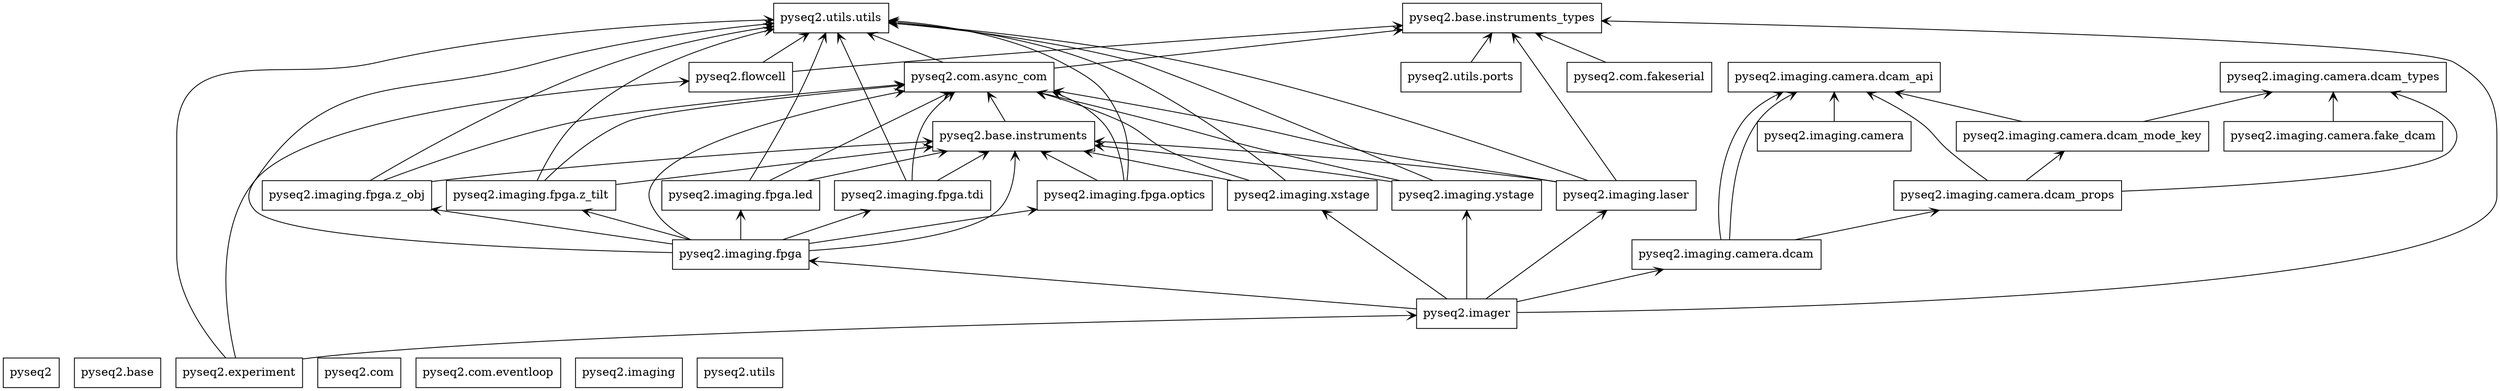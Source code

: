 digraph "packages" {
rankdir=BT
charset="utf-8"
"pyseq2" [color="black", label="pyseq2", shape="box", style="solid"];
"pyseq2.base" [color="black", label="pyseq2.base", shape="box", style="solid"];
"pyseq2.base.instruments" [color="black", label="pyseq2.base.instruments", shape="box", style="solid"];
"pyseq2.base.instruments_types" [color="black", label="pyseq2.base.instruments_types", shape="box", style="solid"];
"pyseq2.com" [color="black", label="pyseq2.com", shape="box", style="solid"];
"pyseq2.com.async_com" [color="black", label="pyseq2.com.async_com", shape="box", style="solid"];
"pyseq2.com.eventloop" [color="black", label="pyseq2.com.eventloop", shape="box", style="solid"];
"pyseq2.com.fakeserial" [color="black", label="pyseq2.com.fakeserial", shape="box", style="solid"];
"pyseq2.experiment" [color="black", label="pyseq2.experiment", shape="box", style="solid"];
"pyseq2.flowcell" [color="black", label="pyseq2.flowcell", shape="box", style="solid"];
"pyseq2.imager" [color="black", label="pyseq2.imager", shape="box", style="solid"];
"pyseq2.imaging" [color="black", label="pyseq2.imaging", shape="box", style="solid"];
"pyseq2.imaging.camera" [color="black", label="pyseq2.imaging.camera", shape="box", style="solid"];
"pyseq2.imaging.camera.dcam" [color="black", label="pyseq2.imaging.camera.dcam", shape="box", style="solid"];
"pyseq2.imaging.camera.dcam_api" [color="black", label="pyseq2.imaging.camera.dcam_api", shape="box", style="solid"];
"pyseq2.imaging.camera.dcam_mode_key" [color="black", label="pyseq2.imaging.camera.dcam_mode_key", shape="box", style="solid"];
"pyseq2.imaging.camera.dcam_props" [color="black", label="pyseq2.imaging.camera.dcam_props", shape="box", style="solid"];
"pyseq2.imaging.camera.dcam_types" [color="black", label="pyseq2.imaging.camera.dcam_types", shape="box", style="solid"];
"pyseq2.imaging.camera.fake_dcam" [color="black", label="pyseq2.imaging.camera.fake_dcam", shape="box", style="solid"];
"pyseq2.imaging.fpga" [color="black", label="pyseq2.imaging.fpga", shape="box", style="solid"];
"pyseq2.imaging.fpga.led" [color="black", label="pyseq2.imaging.fpga.led", shape="box", style="solid"];
"pyseq2.imaging.fpga.optics" [color="black", label="pyseq2.imaging.fpga.optics", shape="box", style="solid"];
"pyseq2.imaging.fpga.tdi" [color="black", label="pyseq2.imaging.fpga.tdi", shape="box", style="solid"];
"pyseq2.imaging.fpga.z_obj" [color="black", label="pyseq2.imaging.fpga.z_obj", shape="box", style="solid"];
"pyseq2.imaging.fpga.z_tilt" [color="black", label="pyseq2.imaging.fpga.z_tilt", shape="box", style="solid"];
"pyseq2.imaging.laser" [color="black", label="pyseq2.imaging.laser", shape="box", style="solid"];
"pyseq2.imaging.xstage" [color="black", label="pyseq2.imaging.xstage", shape="box", style="solid"];
"pyseq2.imaging.ystage" [color="black", label="pyseq2.imaging.ystage", shape="box", style="solid"];
"pyseq2.utils" [color="black", label="pyseq2.utils", shape="box", style="solid"];
"pyseq2.utils.ports" [color="black", label="pyseq2.utils.ports", shape="box", style="solid"];
"pyseq2.utils.utils" [color="black", label="pyseq2.utils.utils", shape="box", style="solid"];
"pyseq2.base.instruments" -> "pyseq2.com.async_com" [arrowhead="open", arrowtail="none"];
"pyseq2.com.async_com" -> "pyseq2.base.instruments_types" [arrowhead="open", arrowtail="none"];
"pyseq2.com.async_com" -> "pyseq2.utils.utils" [arrowhead="open", arrowtail="none"];
"pyseq2.com.fakeserial" -> "pyseq2.base.instruments_types" [arrowhead="open", arrowtail="none"];
"pyseq2.experiment" -> "pyseq2.flowcell" [arrowhead="open", arrowtail="none"];
"pyseq2.experiment" -> "pyseq2.imager" [arrowhead="open", arrowtail="none"];
"pyseq2.experiment" -> "pyseq2.utils.utils" [arrowhead="open", arrowtail="none"];
"pyseq2.flowcell" -> "pyseq2.base.instruments_types" [arrowhead="open", arrowtail="none"];
"pyseq2.flowcell" -> "pyseq2.utils.utils" [arrowhead="open", arrowtail="none"];
"pyseq2.imager" -> "pyseq2.base.instruments_types" [arrowhead="open", arrowtail="none"];
"pyseq2.imager" -> "pyseq2.imaging.camera.dcam" [arrowhead="open", arrowtail="none"];
"pyseq2.imager" -> "pyseq2.imaging.fpga" [arrowhead="open", arrowtail="none"];
"pyseq2.imager" -> "pyseq2.imaging.laser" [arrowhead="open", arrowtail="none"];
"pyseq2.imager" -> "pyseq2.imaging.xstage" [arrowhead="open", arrowtail="none"];
"pyseq2.imager" -> "pyseq2.imaging.ystage" [arrowhead="open", arrowtail="none"];
"pyseq2.imaging.camera" -> "pyseq2.imaging.camera.dcam_api" [arrowhead="open", arrowtail="none"];
"pyseq2.imaging.camera.dcam" -> "pyseq2.imaging.camera.dcam_api" [arrowhead="open", arrowtail="none"];
"pyseq2.imaging.camera.dcam" -> "pyseq2.imaging.camera.dcam_api" [arrowhead="open", arrowtail="none"];
"pyseq2.imaging.camera.dcam" -> "pyseq2.imaging.camera.dcam_props" [arrowhead="open", arrowtail="none"];
"pyseq2.imaging.camera.dcam_mode_key" -> "pyseq2.imaging.camera.dcam_api" [arrowhead="open", arrowtail="none"];
"pyseq2.imaging.camera.dcam_mode_key" -> "pyseq2.imaging.camera.dcam_types" [arrowhead="open", arrowtail="none"];
"pyseq2.imaging.camera.dcam_props" -> "pyseq2.imaging.camera.dcam_api" [arrowhead="open", arrowtail="none"];
"pyseq2.imaging.camera.dcam_props" -> "pyseq2.imaging.camera.dcam_mode_key" [arrowhead="open", arrowtail="none"];
"pyseq2.imaging.camera.dcam_props" -> "pyseq2.imaging.camera.dcam_types" [arrowhead="open", arrowtail="none"];
"pyseq2.imaging.camera.fake_dcam" -> "pyseq2.imaging.camera.dcam_types" [arrowhead="open", arrowtail="none"];
"pyseq2.imaging.fpga" -> "pyseq2.base.instruments" [arrowhead="open", arrowtail="none"];
"pyseq2.imaging.fpga" -> "pyseq2.com.async_com" [arrowhead="open", arrowtail="none"];
"pyseq2.imaging.fpga" -> "pyseq2.imaging.fpga.led" [arrowhead="open", arrowtail="none"];
"pyseq2.imaging.fpga" -> "pyseq2.imaging.fpga.optics" [arrowhead="open", arrowtail="none"];
"pyseq2.imaging.fpga" -> "pyseq2.imaging.fpga.tdi" [arrowhead="open", arrowtail="none"];
"pyseq2.imaging.fpga" -> "pyseq2.imaging.fpga.z_obj" [arrowhead="open", arrowtail="none"];
"pyseq2.imaging.fpga" -> "pyseq2.imaging.fpga.z_tilt" [arrowhead="open", arrowtail="none"];
"pyseq2.imaging.fpga" -> "pyseq2.utils.utils" [arrowhead="open", arrowtail="none"];
"pyseq2.imaging.fpga.led" -> "pyseq2.base.instruments" [arrowhead="open", arrowtail="none"];
"pyseq2.imaging.fpga.led" -> "pyseq2.com.async_com" [arrowhead="open", arrowtail="none"];
"pyseq2.imaging.fpga.led" -> "pyseq2.utils.utils" [arrowhead="open", arrowtail="none"];
"pyseq2.imaging.fpga.optics" -> "pyseq2.base.instruments" [arrowhead="open", arrowtail="none"];
"pyseq2.imaging.fpga.optics" -> "pyseq2.com.async_com" [arrowhead="open", arrowtail="none"];
"pyseq2.imaging.fpga.optics" -> "pyseq2.utils.utils" [arrowhead="open", arrowtail="none"];
"pyseq2.imaging.fpga.tdi" -> "pyseq2.base.instruments" [arrowhead="open", arrowtail="none"];
"pyseq2.imaging.fpga.tdi" -> "pyseq2.com.async_com" [arrowhead="open", arrowtail="none"];
"pyseq2.imaging.fpga.tdi" -> "pyseq2.utils.utils" [arrowhead="open", arrowtail="none"];
"pyseq2.imaging.fpga.z_obj" -> "pyseq2.base.instruments" [arrowhead="open", arrowtail="none"];
"pyseq2.imaging.fpga.z_obj" -> "pyseq2.com.async_com" [arrowhead="open", arrowtail="none"];
"pyseq2.imaging.fpga.z_obj" -> "pyseq2.utils.utils" [arrowhead="open", arrowtail="none"];
"pyseq2.imaging.fpga.z_tilt" -> "pyseq2.base.instruments" [arrowhead="open", arrowtail="none"];
"pyseq2.imaging.fpga.z_tilt" -> "pyseq2.com.async_com" [arrowhead="open", arrowtail="none"];
"pyseq2.imaging.fpga.z_tilt" -> "pyseq2.utils.utils" [arrowhead="open", arrowtail="none"];
"pyseq2.imaging.laser" -> "pyseq2.base.instruments" [arrowhead="open", arrowtail="none"];
"pyseq2.imaging.laser" -> "pyseq2.base.instruments_types" [arrowhead="open", arrowtail="none"];
"pyseq2.imaging.laser" -> "pyseq2.com.async_com" [arrowhead="open", arrowtail="none"];
"pyseq2.imaging.laser" -> "pyseq2.utils.utils" [arrowhead="open", arrowtail="none"];
"pyseq2.imaging.xstage" -> "pyseq2.base.instruments" [arrowhead="open", arrowtail="none"];
"pyseq2.imaging.xstage" -> "pyseq2.com.async_com" [arrowhead="open", arrowtail="none"];
"pyseq2.imaging.xstage" -> "pyseq2.utils.utils" [arrowhead="open", arrowtail="none"];
"pyseq2.imaging.ystage" -> "pyseq2.base.instruments" [arrowhead="open", arrowtail="none"];
"pyseq2.imaging.ystage" -> "pyseq2.com.async_com" [arrowhead="open", arrowtail="none"];
"pyseq2.imaging.ystage" -> "pyseq2.utils.utils" [arrowhead="open", arrowtail="none"];
"pyseq2.utils.ports" -> "pyseq2.base.instruments_types" [arrowhead="open", arrowtail="none"];
}
